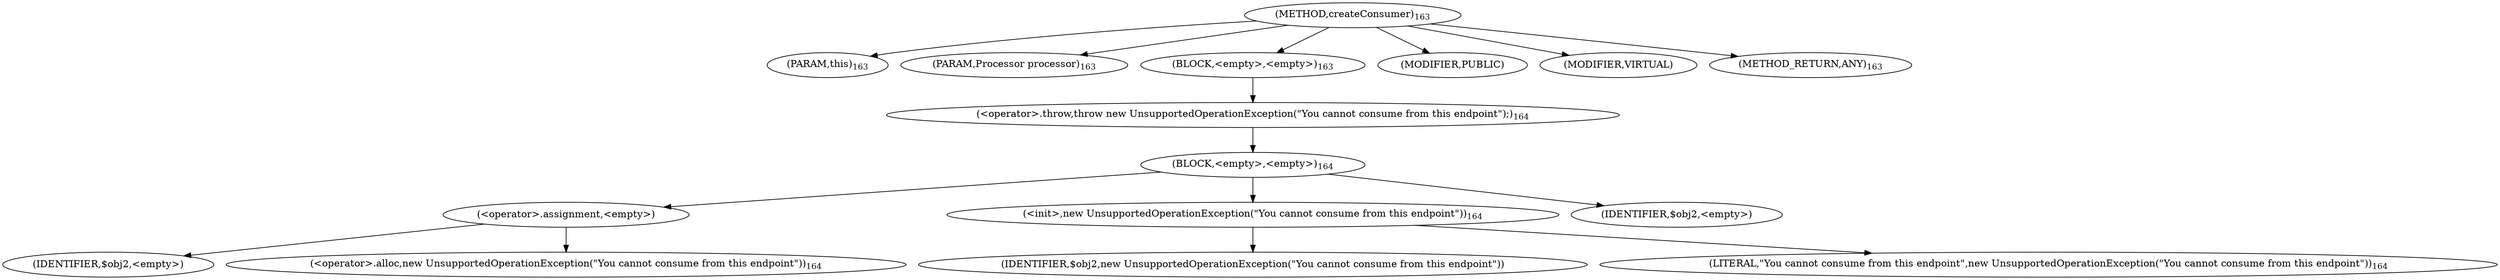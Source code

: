 digraph "createConsumer" {  
"504" [label = <(METHOD,createConsumer)<SUB>163</SUB>> ]
"505" [label = <(PARAM,this)<SUB>163</SUB>> ]
"506" [label = <(PARAM,Processor processor)<SUB>163</SUB>> ]
"507" [label = <(BLOCK,&lt;empty&gt;,&lt;empty&gt;)<SUB>163</SUB>> ]
"508" [label = <(&lt;operator&gt;.throw,throw new UnsupportedOperationException(&quot;You cannot consume from this endpoint&quot;);)<SUB>164</SUB>> ]
"509" [label = <(BLOCK,&lt;empty&gt;,&lt;empty&gt;)<SUB>164</SUB>> ]
"510" [label = <(&lt;operator&gt;.assignment,&lt;empty&gt;)> ]
"511" [label = <(IDENTIFIER,$obj2,&lt;empty&gt;)> ]
"512" [label = <(&lt;operator&gt;.alloc,new UnsupportedOperationException(&quot;You cannot consume from this endpoint&quot;))<SUB>164</SUB>> ]
"513" [label = <(&lt;init&gt;,new UnsupportedOperationException(&quot;You cannot consume from this endpoint&quot;))<SUB>164</SUB>> ]
"514" [label = <(IDENTIFIER,$obj2,new UnsupportedOperationException(&quot;You cannot consume from this endpoint&quot;))> ]
"515" [label = <(LITERAL,&quot;You cannot consume from this endpoint&quot;,new UnsupportedOperationException(&quot;You cannot consume from this endpoint&quot;))<SUB>164</SUB>> ]
"516" [label = <(IDENTIFIER,$obj2,&lt;empty&gt;)> ]
"517" [label = <(MODIFIER,PUBLIC)> ]
"518" [label = <(MODIFIER,VIRTUAL)> ]
"519" [label = <(METHOD_RETURN,ANY)<SUB>163</SUB>> ]
  "504" -> "505" 
  "504" -> "506" 
  "504" -> "507" 
  "504" -> "517" 
  "504" -> "518" 
  "504" -> "519" 
  "507" -> "508" 
  "508" -> "509" 
  "509" -> "510" 
  "509" -> "513" 
  "509" -> "516" 
  "510" -> "511" 
  "510" -> "512" 
  "513" -> "514" 
  "513" -> "515" 
}
